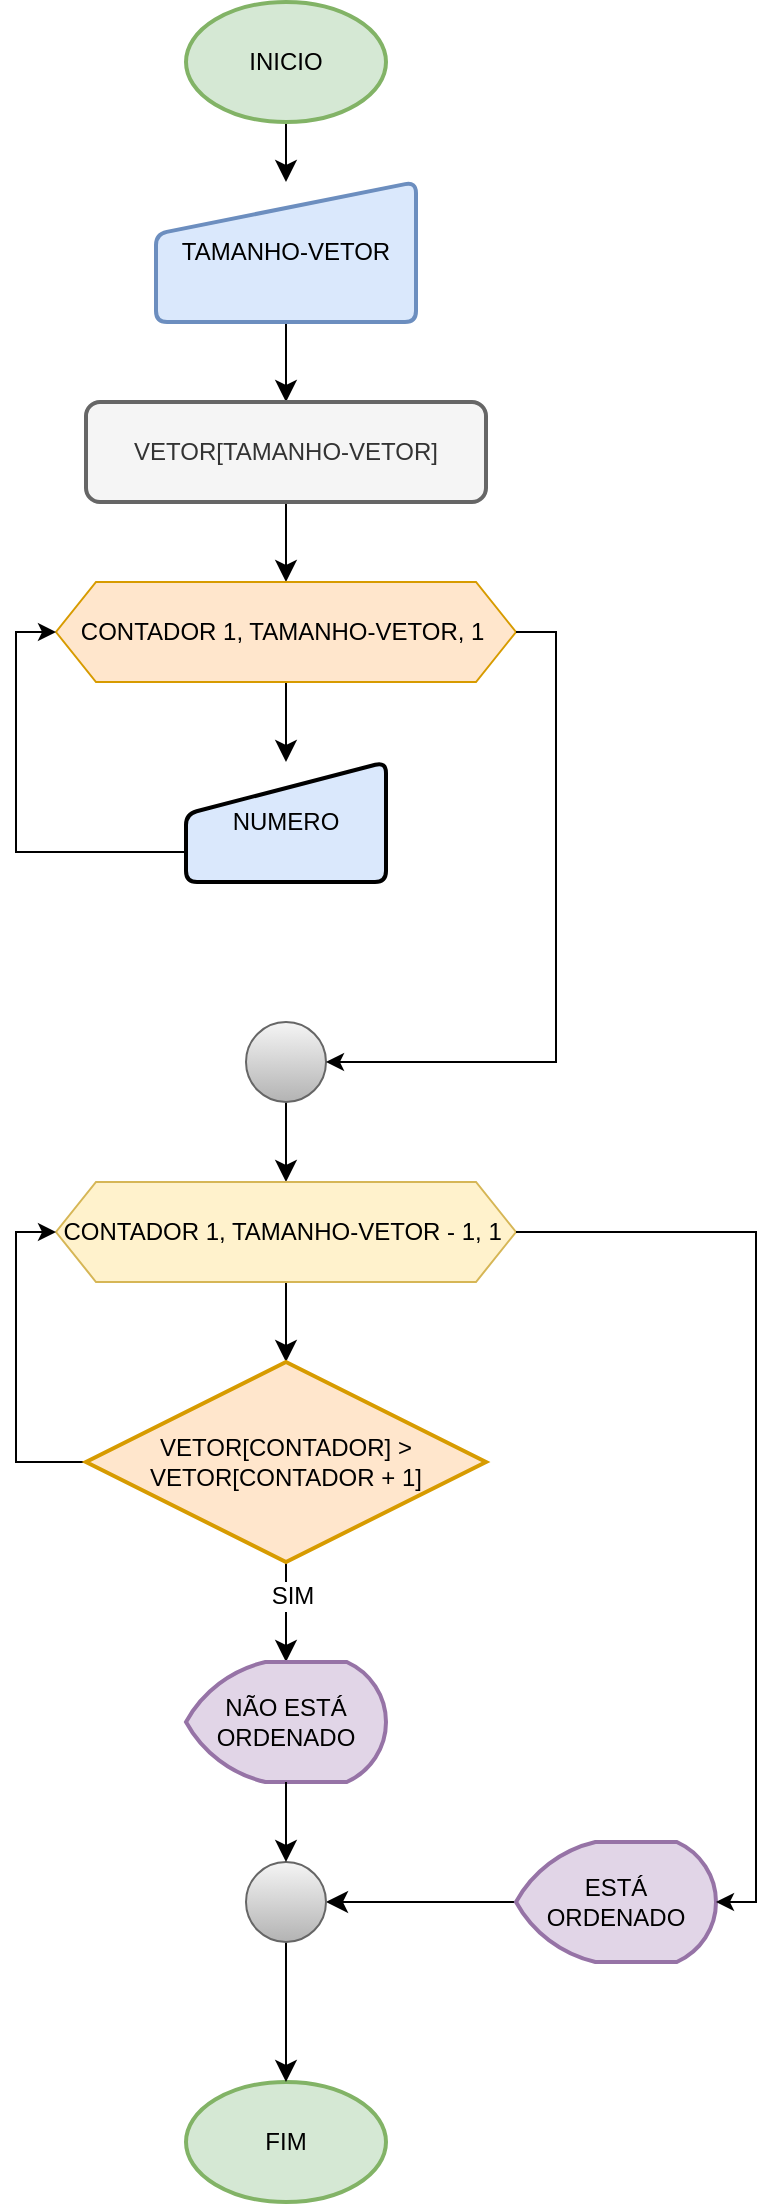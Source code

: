 <mxfile version="26.2.3">
  <diagram name="Página-1" id="uSbEqQgIXTm5EkZ0HSBy">
    <mxGraphModel dx="1680" dy="914" grid="1" gridSize="10" guides="1" tooltips="1" connect="1" arrows="1" fold="1" page="1" pageScale="1" pageWidth="827" pageHeight="1169" math="0" shadow="0">
      <root>
        <mxCell id="0" />
        <mxCell id="1" parent="0" />
        <mxCell id="RVSF9qOGLSgxmXZ_Wg-n-1" value="FIM" style="strokeWidth=2;html=1;shape=mxgraph.flowchart.start_1;whiteSpace=wrap;fillColor=#d5e8d4;strokeColor=#82b366;" parent="1" vertex="1">
          <mxGeometry x="360" y="1130" width="100" height="60" as="geometry" />
        </mxCell>
        <mxCell id="tiCwT0u1HfBEJQmvOBSn-14" style="edgeStyle=none;curved=1;rounded=0;orthogonalLoop=1;jettySize=auto;html=1;exitX=0.5;exitY=1;exitDx=0;exitDy=0;exitPerimeter=0;entryX=0.5;entryY=0;entryDx=0;entryDy=0;fontSize=12;startSize=8;endSize=8;" parent="1" source="RVSF9qOGLSgxmXZ_Wg-n-2" target="RVSF9qOGLSgxmXZ_Wg-n-3" edge="1">
          <mxGeometry relative="1" as="geometry" />
        </mxCell>
        <mxCell id="RVSF9qOGLSgxmXZ_Wg-n-2" value="INICIO" style="strokeWidth=2;html=1;shape=mxgraph.flowchart.start_1;whiteSpace=wrap;fillColor=#d5e8d4;strokeColor=#82b366;" parent="1" vertex="1">
          <mxGeometry x="360" y="90" width="100" height="60" as="geometry" />
        </mxCell>
        <mxCell id="tiCwT0u1HfBEJQmvOBSn-13" style="edgeStyle=none;curved=1;rounded=0;orthogonalLoop=1;jettySize=auto;html=1;exitX=0.5;exitY=1;exitDx=0;exitDy=0;entryX=0.5;entryY=0;entryDx=0;entryDy=0;fontSize=12;startSize=8;endSize=8;" parent="1" source="RVSF9qOGLSgxmXZ_Wg-n-3" target="RVSF9qOGLSgxmXZ_Wg-n-4" edge="1">
          <mxGeometry relative="1" as="geometry" />
        </mxCell>
        <mxCell id="RVSF9qOGLSgxmXZ_Wg-n-3" value="TAMANHO-VETOR" style="html=1;strokeWidth=2;shape=manualInput;whiteSpace=wrap;rounded=1;size=26;arcSize=11;fillColor=#dae8fc;strokeColor=#6c8ebf;" parent="1" vertex="1">
          <mxGeometry x="345" y="180" width="130" height="70" as="geometry" />
        </mxCell>
        <mxCell id="tiCwT0u1HfBEJQmvOBSn-11" style="edgeStyle=none;curved=1;rounded=0;orthogonalLoop=1;jettySize=auto;html=1;exitX=0.5;exitY=1;exitDx=0;exitDy=0;entryX=0.5;entryY=0;entryDx=0;entryDy=0;fontSize=12;startSize=8;endSize=8;" parent="1" source="RVSF9qOGLSgxmXZ_Wg-n-4" target="RVSF9qOGLSgxmXZ_Wg-n-5" edge="1">
          <mxGeometry relative="1" as="geometry" />
        </mxCell>
        <mxCell id="RVSF9qOGLSgxmXZ_Wg-n-4" value="VETOR[TAMANHO-VETOR]" style="rounded=1;whiteSpace=wrap;html=1;absoluteArcSize=1;arcSize=14;strokeWidth=2;fillColor=#f5f5f5;fontColor=#333333;strokeColor=#666666;" parent="1" vertex="1">
          <mxGeometry x="310" y="290" width="200" height="50" as="geometry" />
        </mxCell>
        <mxCell id="tiCwT0u1HfBEJQmvOBSn-2" value="" style="edgeStyle=none;curved=1;rounded=0;orthogonalLoop=1;jettySize=auto;html=1;fontSize=12;startSize=8;endSize=8;" parent="1" source="RVSF9qOGLSgxmXZ_Wg-n-5" target="tiCwT0u1HfBEJQmvOBSn-1" edge="1">
          <mxGeometry relative="1" as="geometry" />
        </mxCell>
        <mxCell id="RVSF9qOGLSgxmXZ_Wg-n-5" value="CONTADOR 1, TAMANHO-VETOR, 1&amp;nbsp;" style="shape=hexagon;perimeter=hexagonPerimeter2;whiteSpace=wrap;html=1;fixedSize=1;fillColor=#ffe6cc;strokeColor=#d79b00;" parent="1" vertex="1">
          <mxGeometry x="295" y="380" width="230" height="50" as="geometry" />
        </mxCell>
        <mxCell id="kZ4V-QSpFlzthRHzu2i--6" style="edgeStyle=orthogonalEdgeStyle;rounded=0;orthogonalLoop=1;jettySize=auto;html=1;exitX=0;exitY=0.75;exitDx=0;exitDy=0;entryX=0;entryY=0.5;entryDx=0;entryDy=0;" edge="1" parent="1" source="tiCwT0u1HfBEJQmvOBSn-1" target="RVSF9qOGLSgxmXZ_Wg-n-5">
          <mxGeometry relative="1" as="geometry" />
        </mxCell>
        <mxCell id="tiCwT0u1HfBEJQmvOBSn-1" value="NUMERO" style="html=1;strokeWidth=2;shape=manualInput;whiteSpace=wrap;rounded=1;size=26;arcSize=11;fillColor=#dae8fc;strokeColor=default;" parent="1" vertex="1">
          <mxGeometry x="360" y="470" width="100" height="60" as="geometry" />
        </mxCell>
        <mxCell id="tiCwT0u1HfBEJQmvOBSn-16" value="" style="edgeStyle=none;curved=1;rounded=0;orthogonalLoop=1;jettySize=auto;html=1;fontSize=12;startSize=8;endSize=8;" parent="1" source="tiCwT0u1HfBEJQmvOBSn-7" target="tiCwT0u1HfBEJQmvOBSn-15" edge="1">
          <mxGeometry relative="1" as="geometry" />
        </mxCell>
        <mxCell id="tiCwT0u1HfBEJQmvOBSn-7" value="" style="verticalLabelPosition=bottom;verticalAlign=top;html=1;shape=mxgraph.flowchart.on-page_reference;fillColor=#f5f5f5;gradientColor=#b3b3b3;strokeColor=#666666;" parent="1" vertex="1">
          <mxGeometry x="390" y="600" width="40" height="40" as="geometry" />
        </mxCell>
        <mxCell id="tiCwT0u1HfBEJQmvOBSn-18" value="" style="edgeStyle=none;curved=1;rounded=0;orthogonalLoop=1;jettySize=auto;html=1;fontSize=12;startSize=8;endSize=8;" parent="1" source="tiCwT0u1HfBEJQmvOBSn-15" target="tiCwT0u1HfBEJQmvOBSn-17" edge="1">
          <mxGeometry relative="1" as="geometry" />
        </mxCell>
        <mxCell id="tiCwT0u1HfBEJQmvOBSn-15" value="CONTADOR 1, TAMANHO-VETOR - 1, 1&amp;nbsp;" style="shape=hexagon;perimeter=hexagonPerimeter2;whiteSpace=wrap;html=1;fixedSize=1;fillColor=#fff2cc;strokeColor=#d6b656;" parent="1" vertex="1">
          <mxGeometry x="295" y="680" width="230" height="50" as="geometry" />
        </mxCell>
        <mxCell id="tiCwT0u1HfBEJQmvOBSn-20" value="" style="edgeStyle=none;curved=1;rounded=0;orthogonalLoop=1;jettySize=auto;html=1;fontSize=12;startSize=8;endSize=8;" parent="1" source="tiCwT0u1HfBEJQmvOBSn-17" target="tiCwT0u1HfBEJQmvOBSn-19" edge="1">
          <mxGeometry relative="1" as="geometry" />
        </mxCell>
        <mxCell id="tiCwT0u1HfBEJQmvOBSn-21" value="SIM" style="edgeLabel;html=1;align=center;verticalAlign=middle;resizable=0;points=[];fontSize=12;" parent="tiCwT0u1HfBEJQmvOBSn-20" vertex="1" connectable="0">
          <mxGeometry x="-0.34" y="3" relative="1" as="geometry">
            <mxPoint as="offset" />
          </mxGeometry>
        </mxCell>
        <mxCell id="kZ4V-QSpFlzthRHzu2i--3" style="edgeStyle=orthogonalEdgeStyle;rounded=0;orthogonalLoop=1;jettySize=auto;html=1;exitX=0;exitY=0.5;exitDx=0;exitDy=0;exitPerimeter=0;entryX=0;entryY=0.5;entryDx=0;entryDy=0;" edge="1" parent="1" source="tiCwT0u1HfBEJQmvOBSn-17" target="tiCwT0u1HfBEJQmvOBSn-15">
          <mxGeometry relative="1" as="geometry" />
        </mxCell>
        <mxCell id="tiCwT0u1HfBEJQmvOBSn-17" value="VETOR[CONTADOR] &amp;gt; VETOR[CONTADOR + 1]" style="strokeWidth=2;html=1;shape=mxgraph.flowchart.decision;whiteSpace=wrap;fillColor=#ffe6cc;strokeColor=#d79b00;" parent="1" vertex="1">
          <mxGeometry x="310" y="770" width="200" height="100" as="geometry" />
        </mxCell>
        <mxCell id="tiCwT0u1HfBEJQmvOBSn-29" style="edgeStyle=none;curved=1;rounded=0;orthogonalLoop=1;jettySize=auto;html=1;exitX=0.5;exitY=1;exitDx=0;exitDy=0;exitPerimeter=0;fontSize=12;startSize=8;endSize=8;" parent="1" target="tiCwT0u1HfBEJQmvOBSn-27" edge="1">
          <mxGeometry relative="1" as="geometry">
            <mxPoint x="400" y="1020" as="sourcePoint" />
          </mxGeometry>
        </mxCell>
        <mxCell id="tiCwT0u1HfBEJQmvOBSn-19" value="NÃO ESTÁ ORDENADO" style="strokeWidth=2;html=1;shape=mxgraph.flowchart.display;whiteSpace=wrap;fillColor=#e1d5e7;strokeColor=#9673a6;" parent="1" vertex="1">
          <mxGeometry x="360" y="920" width="100" height="60" as="geometry" />
        </mxCell>
        <mxCell id="tiCwT0u1HfBEJQmvOBSn-39" value="" style="edgeStyle=none;curved=1;rounded=0;orthogonalLoop=1;jettySize=auto;html=1;fontSize=12;startSize=8;endSize=8;" parent="1" source="tiCwT0u1HfBEJQmvOBSn-22" target="tiCwT0u1HfBEJQmvOBSn-27" edge="1">
          <mxGeometry relative="1" as="geometry" />
        </mxCell>
        <mxCell id="tiCwT0u1HfBEJQmvOBSn-22" value="ESTÁ ORDENADO" style="strokeWidth=2;html=1;shape=mxgraph.flowchart.display;whiteSpace=wrap;fillColor=#e1d5e7;strokeColor=#9673a6;" parent="1" vertex="1">
          <mxGeometry x="525" y="1010" width="100" height="60" as="geometry" />
        </mxCell>
        <mxCell id="tiCwT0u1HfBEJQmvOBSn-31" value="" style="edgeStyle=none;curved=1;rounded=0;orthogonalLoop=1;jettySize=auto;html=1;fontSize=12;startSize=8;endSize=8;" parent="1" source="tiCwT0u1HfBEJQmvOBSn-27" target="RVSF9qOGLSgxmXZ_Wg-n-1" edge="1">
          <mxGeometry relative="1" as="geometry" />
        </mxCell>
        <mxCell id="tiCwT0u1HfBEJQmvOBSn-27" value="" style="verticalLabelPosition=bottom;verticalAlign=top;html=1;shape=mxgraph.flowchart.on-page_reference;fillColor=#f5f5f5;gradientColor=#b3b3b3;strokeColor=#666666;" parent="1" vertex="1">
          <mxGeometry x="390" y="1020" width="40" height="40" as="geometry" />
        </mxCell>
        <mxCell id="tiCwT0u1HfBEJQmvOBSn-38" style="edgeStyle=none;curved=1;rounded=0;orthogonalLoop=1;jettySize=auto;html=1;exitX=0.5;exitY=1;exitDx=0;exitDy=0;exitPerimeter=0;entryX=0.5;entryY=0;entryDx=0;entryDy=0;entryPerimeter=0;fontSize=12;startSize=8;endSize=8;" parent="1" source="tiCwT0u1HfBEJQmvOBSn-19" target="tiCwT0u1HfBEJQmvOBSn-27" edge="1">
          <mxGeometry relative="1" as="geometry" />
        </mxCell>
        <mxCell id="kZ4V-QSpFlzthRHzu2i--2" style="edgeStyle=orthogonalEdgeStyle;rounded=0;orthogonalLoop=1;jettySize=auto;html=1;exitX=1;exitY=0.5;exitDx=0;exitDy=0;entryX=1;entryY=0.5;entryDx=0;entryDy=0;entryPerimeter=0;" edge="1" parent="1" source="tiCwT0u1HfBEJQmvOBSn-15" target="tiCwT0u1HfBEJQmvOBSn-22">
          <mxGeometry relative="1" as="geometry" />
        </mxCell>
        <mxCell id="kZ4V-QSpFlzthRHzu2i--4" style="edgeStyle=orthogonalEdgeStyle;rounded=0;orthogonalLoop=1;jettySize=auto;html=1;exitX=1;exitY=0.5;exitDx=0;exitDy=0;entryX=1;entryY=0.5;entryDx=0;entryDy=0;entryPerimeter=0;" edge="1" parent="1" source="RVSF9qOGLSgxmXZ_Wg-n-5" target="tiCwT0u1HfBEJQmvOBSn-7">
          <mxGeometry relative="1" as="geometry" />
        </mxCell>
      </root>
    </mxGraphModel>
  </diagram>
</mxfile>
